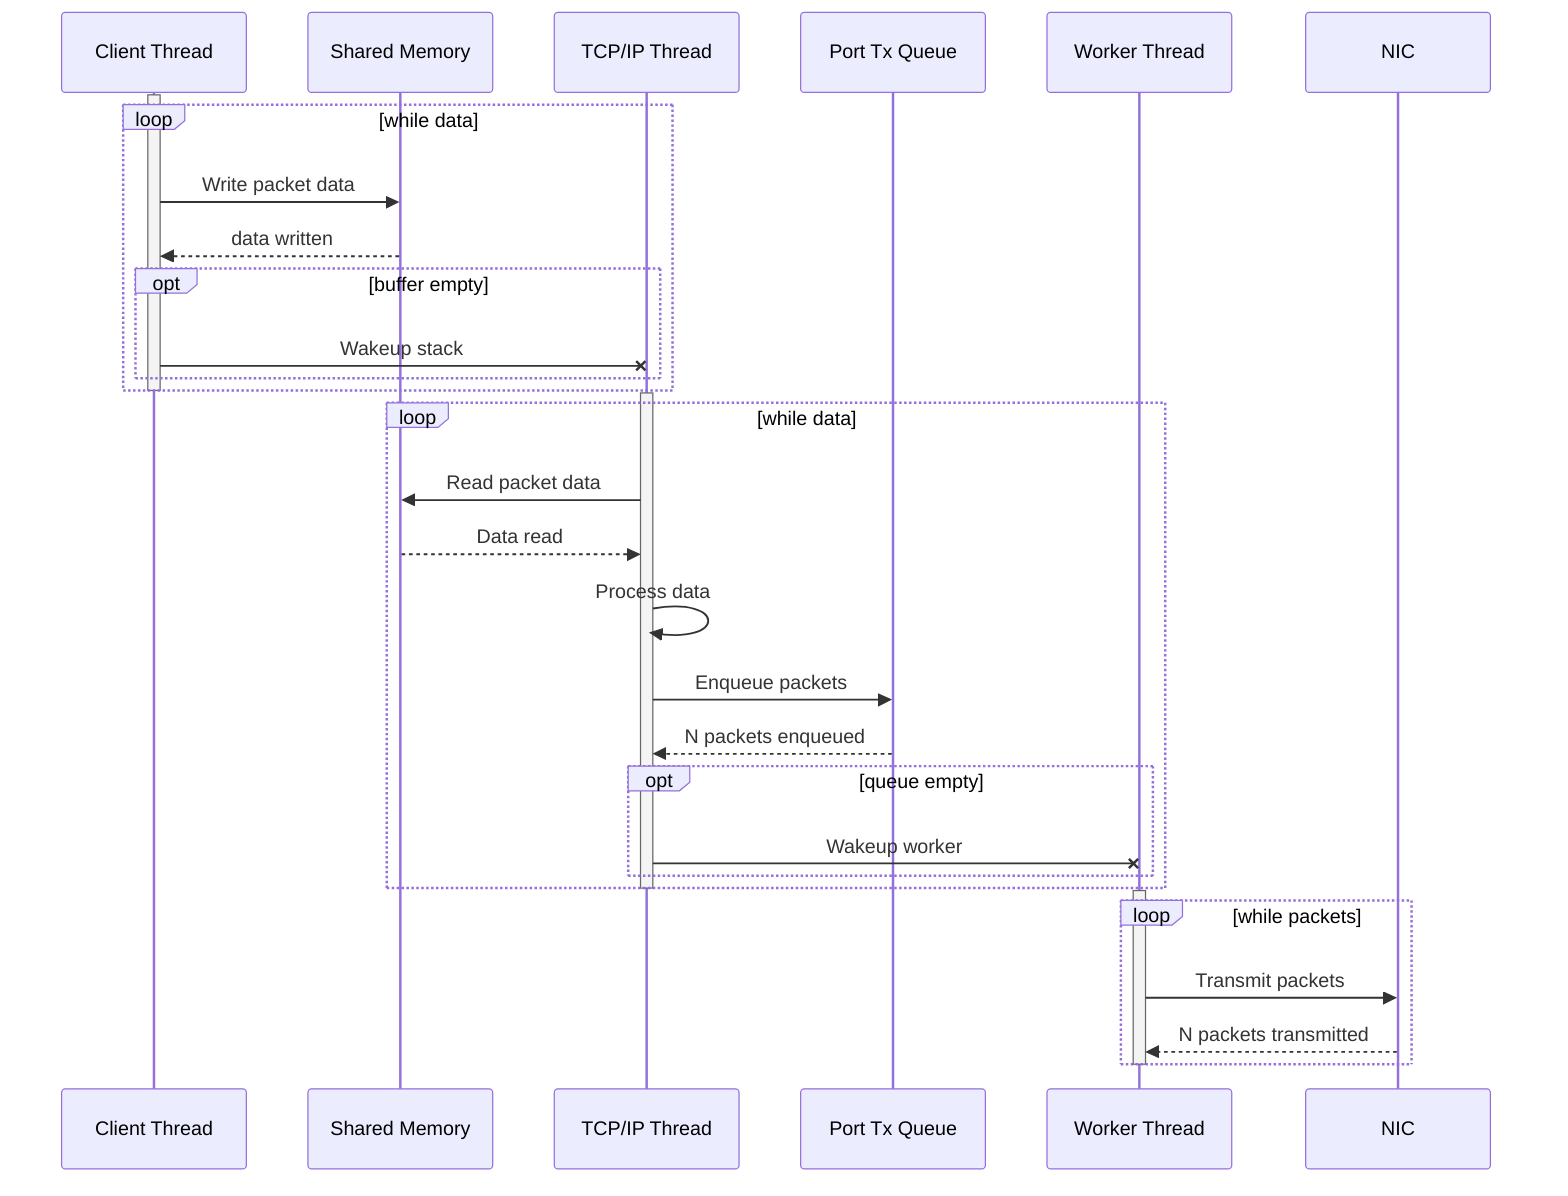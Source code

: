 sequenceDiagram
  participant Client as Client Thread
  participant SHM as Shared Memory
  participant Stack as TCP/IP Thread
  participant TxQueue as Port Tx Queue
  participant DPDK as Worker Thread
  participant NIC
Activate Client
loop while data
     Client->>SHM: Write packet data
     SHM-->>Client: data written
     opt buffer empty
         Client-xStack: Wakeup stack
     end
end
Deactivate Client
Activate Stack
loop while data
     Stack->>SHM: Read packet data
     SHM-->>Stack: Data read
     Stack->>Stack: Process data
     Stack->>TxQueue: Enqueue packets
     TxQueue-->>Stack: N packets enqueued
     opt queue empty
         Stack-xDPDK: Wakeup worker
     end
end
Deactivate Stack
Activate DPDK
loop while packets
     DPDK->>NIC: Transmit packets
     NIC-->>DPDK: N packets transmitted
end
Deactivate DPDK